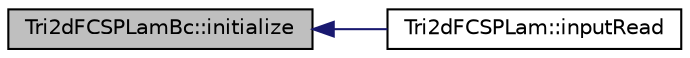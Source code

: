 digraph "Tri2dFCSPLamBc::initialize"
{
  edge [fontname="Helvetica",fontsize="10",labelfontname="Helvetica",labelfontsize="10"];
  node [fontname="Helvetica",fontsize="10",shape=record];
  rankdir="LR";
  Node1 [label="Tri2dFCSPLamBc::initialize",height=0.2,width=0.4,color="black", fillcolor="grey75", style="filled" fontcolor="black"];
  Node1 -> Node2 [dir="back",color="midnightblue",fontsize="10",style="solid",fontname="Helvetica"];
  Node2 [label="Tri2dFCSPLam::inputRead",height=0.2,width=0.4,color="black", fillcolor="white", style="filled",URL="$classTri2dFCSPLam.html#ab807462f3b6aab7689203a4a6f011254",tooltip="Reads inputs for the System layer, and allocates instances of boundary conditions and Physics classes..."];
}
